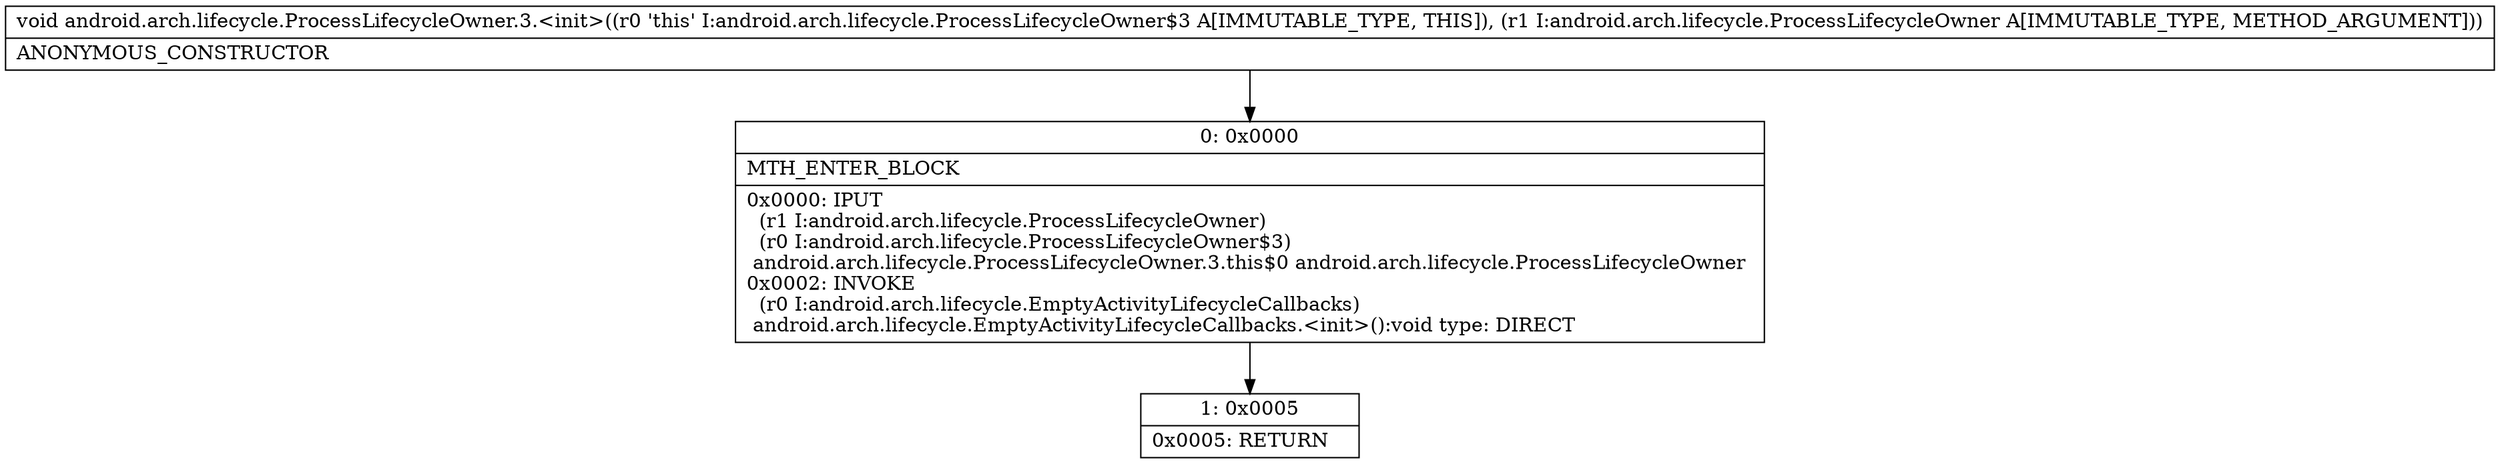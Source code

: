 digraph "CFG forandroid.arch.lifecycle.ProcessLifecycleOwner.3.\<init\>(Landroid\/arch\/lifecycle\/ProcessLifecycleOwner;)V" {
Node_0 [shape=record,label="{0\:\ 0x0000|MTH_ENTER_BLOCK\l|0x0000: IPUT  \l  (r1 I:android.arch.lifecycle.ProcessLifecycleOwner)\l  (r0 I:android.arch.lifecycle.ProcessLifecycleOwner$3)\l android.arch.lifecycle.ProcessLifecycleOwner.3.this$0 android.arch.lifecycle.ProcessLifecycleOwner \l0x0002: INVOKE  \l  (r0 I:android.arch.lifecycle.EmptyActivityLifecycleCallbacks)\l android.arch.lifecycle.EmptyActivityLifecycleCallbacks.\<init\>():void type: DIRECT \l}"];
Node_1 [shape=record,label="{1\:\ 0x0005|0x0005: RETURN   \l}"];
MethodNode[shape=record,label="{void android.arch.lifecycle.ProcessLifecycleOwner.3.\<init\>((r0 'this' I:android.arch.lifecycle.ProcessLifecycleOwner$3 A[IMMUTABLE_TYPE, THIS]), (r1 I:android.arch.lifecycle.ProcessLifecycleOwner A[IMMUTABLE_TYPE, METHOD_ARGUMENT]))  | ANONYMOUS_CONSTRUCTOR\l}"];
MethodNode -> Node_0;
Node_0 -> Node_1;
}

